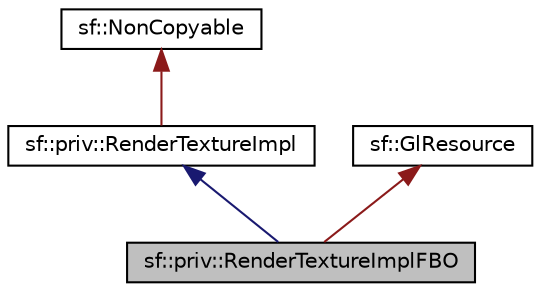 digraph "sf::priv::RenderTextureImplFBO"
{
 // LATEX_PDF_SIZE
  edge [fontname="Helvetica",fontsize="10",labelfontname="Helvetica",labelfontsize="10"];
  node [fontname="Helvetica",fontsize="10",shape=record];
  Node1 [label="sf::priv::RenderTextureImplFBO",height=0.2,width=0.4,color="black", fillcolor="grey75", style="filled", fontcolor="black",tooltip="Specialization of RenderTextureImpl using the FrameBuffer Object OpenGL extension."];
  Node2 -> Node1 [dir="back",color="midnightblue",fontsize="10",style="solid"];
  Node2 [label="sf::priv::RenderTextureImpl",height=0.2,width=0.4,color="black", fillcolor="white", style="filled",URL="$classsf_1_1priv_1_1RenderTextureImpl.html",tooltip="Abstract base class for render-texture implementations."];
  Node3 -> Node2 [dir="back",color="firebrick4",fontsize="10",style="solid"];
  Node3 [label="sf::NonCopyable",height=0.2,width=0.4,color="black", fillcolor="white", style="filled",URL="$classsf_1_1NonCopyable.html",tooltip="Utility class that makes any derived class non-copyable."];
  Node4 -> Node1 [dir="back",color="firebrick4",fontsize="10",style="solid"];
  Node4 [label="sf::GlResource",height=0.2,width=0.4,color="black", fillcolor="white", style="filled",URL="$classsf_1_1GlResource.html",tooltip="Base class for classes that require an OpenGL context."];
}
